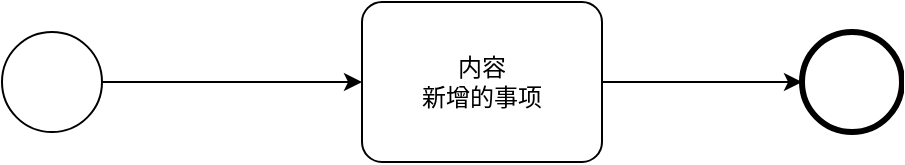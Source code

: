 <mxfile version="21.3.5" type="github">
  <diagram name="Page-1" id="2a216829-ef6e-dabb-86c1-c78162f3ba2b">
    <mxGraphModel dx="948" dy="553" grid="1" gridSize="10" guides="1" tooltips="1" connect="1" arrows="1" fold="1" page="1" pageScale="1" pageWidth="850" pageHeight="1100" background="none" math="0" shadow="0">
      <root>
        <mxCell id="0" />
        <mxCell id="1" parent="0" />
        <mxCell id="_IdvkMkb29bhu36115pw-5" style="edgeStyle=orthogonalEdgeStyle;rounded=0;orthogonalLoop=1;jettySize=auto;html=1;" edge="1" parent="1" source="_IdvkMkb29bhu36115pw-3" target="_IdvkMkb29bhu36115pw-4">
          <mxGeometry relative="1" as="geometry" />
        </mxCell>
        <mxCell id="_IdvkMkb29bhu36115pw-3" value="" style="points=[[0.145,0.145,0],[0.5,0,0],[0.855,0.145,0],[1,0.5,0],[0.855,0.855,0],[0.5,1,0],[0.145,0.855,0],[0,0.5,0]];shape=mxgraph.bpmn.event;html=1;verticalLabelPosition=bottom;labelBackgroundColor=#ffffff;verticalAlign=top;align=center;perimeter=ellipsePerimeter;outlineConnect=0;aspect=fixed;outline=standard;symbol=general;" vertex="1" parent="1">
          <mxGeometry x="80" y="385" width="50" height="50" as="geometry" />
        </mxCell>
        <mxCell id="_IdvkMkb29bhu36115pw-7" style="edgeStyle=orthogonalEdgeStyle;rounded=0;orthogonalLoop=1;jettySize=auto;html=1;entryX=0;entryY=0.5;entryDx=0;entryDy=0;entryPerimeter=0;" edge="1" parent="1" source="_IdvkMkb29bhu36115pw-4" target="_IdvkMkb29bhu36115pw-6">
          <mxGeometry relative="1" as="geometry" />
        </mxCell>
        <mxCell id="_IdvkMkb29bhu36115pw-4" value="内容&lt;br&gt;新增的事项" style="points=[[0.25,0,0],[0.5,0,0],[0.75,0,0],[1,0.25,0],[1,0.5,0],[1,0.75,0],[0.75,1,0],[0.5,1,0],[0.25,1,0],[0,0.75,0],[0,0.5,0],[0,0.25,0]];shape=mxgraph.bpmn.task;whiteSpace=wrap;rectStyle=rounded;size=10;html=1;container=1;expand=0;collapsible=0;taskMarker=abstract;" vertex="1" parent="1">
          <mxGeometry x="260" y="370" width="120" height="80" as="geometry" />
        </mxCell>
        <mxCell id="_IdvkMkb29bhu36115pw-6" value="" style="points=[[0.145,0.145,0],[0.5,0,0],[0.855,0.145,0],[1,0.5,0],[0.855,0.855,0],[0.5,1,0],[0.145,0.855,0],[0,0.5,0]];shape=mxgraph.bpmn.event;html=1;verticalLabelPosition=bottom;labelBackgroundColor=#ffffff;verticalAlign=top;align=center;perimeter=ellipsePerimeter;outlineConnect=0;aspect=fixed;outline=end;symbol=terminate2;" vertex="1" parent="1">
          <mxGeometry x="480" y="385" width="50" height="50" as="geometry" />
        </mxCell>
      </root>
    </mxGraphModel>
  </diagram>
</mxfile>
